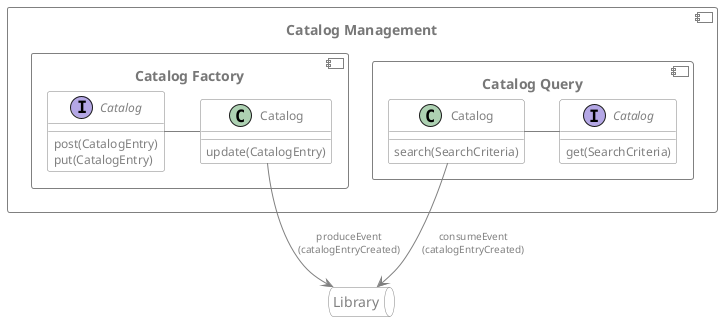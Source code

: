 @startuml
'https://plantuml.com/class-diagram

skinparam component {
    bordercolor grey
    fontcolor #777777
}

skinparam class {
    backgroundcolor #FFFFFF
    backgroundcolor<<Aggregate>> #CCCCCC
    backgroundcolor<<Entity>> #DDDDDD
    backgroundcolor<<Value Object>> #EEEEEE

    bordercolor grey
    fontcolor grey
    fontcolor<<Aggregate>> grey
    fontcolor<<Entity>> grey
    fontcolor<<Value Object>> grey

    attributefontcolor grey
    attributefontsize 12
    attributefontcolor<<Aggregate>> grey

    stereotypefontcolor grey
    stereotypefontsize 8


}

skinparam arrow {
    color grey
    fontcolor grey
    fontsize 10
}

skinparam queue {
    backgroundcolor #FFFFFF
    backgroundcolor<<Aggregate>> #CCCCCC
    backgroundcolor<<Entity>> #DDDDDD
    backgroundcolor<<Value Object>> #EEEEEE

    bordercolor grey
    fontcolor grey
    fontcolor<<Aggregate>> grey
    fontcolor<<Entity>> grey
    fontcolor<<Value Object>> grey

    attributefontcolor grey
    attributefontsize 12
    attributefontcolor<<Aggregate>> grey

    stereotypefontcolor grey
    stereotypefontsize 8


}


component "Catalog Management" as catalogManagement {
    component "Catalog Factory" as catalogFactory {
        class "Catalog" as catalogWrite {
            update(CatalogEntry)
        }
        interface "Catalog" as catalogInterface {
            post(CatalogEntry)
            put(CatalogEntry)
        }
    }

    component "Catalog Query" {
        class "Catalog" as catalogRead {
            search(SearchCriteria)
        }
        interface "Catalog" as catalogReadInterface {
            get(SearchCriteria)
        }
    }
}

queue "Library" as libraryQueue {

}

catalogInterface -right- catalogWrite
catalogReadInterface -left- catalogRead

catalogWrite --> libraryQueue : produceEvent\n(catalogEntryCreated)
catalogRead --> libraryQueue : consumeEvent\n(catalogEntryCreated)
@enduml